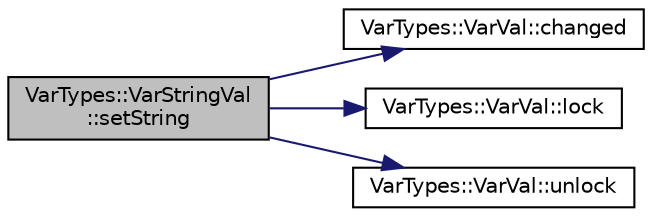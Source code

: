 digraph "VarTypes::VarStringVal::setString"
{
 // INTERACTIVE_SVG=YES
  edge [fontname="Helvetica",fontsize="10",labelfontname="Helvetica",labelfontsize="10"];
  node [fontname="Helvetica",fontsize="10",shape=record];
  rankdir="LR";
  Node1 [label="VarTypes::VarStringVal\l::setString",height=0.2,width=0.4,color="black", fillcolor="grey75", style="filled", fontcolor="black"];
  Node1 -> Node2 [color="midnightblue",fontsize="10",style="solid",fontname="Helvetica"];
  Node2 [label="VarTypes::VarVal::changed",height=0.2,width=0.4,color="black", fillcolor="white", style="filled",URL="$d6/de8/class_var_types_1_1_var_val.html#a61bef38fdec1646a499e44ed09fe3589"];
  Node1 -> Node3 [color="midnightblue",fontsize="10",style="solid",fontname="Helvetica"];
  Node3 [label="VarTypes::VarVal::lock",height=0.2,width=0.4,color="black", fillcolor="white", style="filled",URL="$d6/de8/class_var_types_1_1_var_val.html#a687df377b593f5ab5ac0b26d22728d4a"];
  Node1 -> Node4 [color="midnightblue",fontsize="10",style="solid",fontname="Helvetica"];
  Node4 [label="VarTypes::VarVal::unlock",height=0.2,width=0.4,color="black", fillcolor="white", style="filled",URL="$d6/de8/class_var_types_1_1_var_val.html#a6f1d886beb58366ce6c157b224ff26f8"];
}
